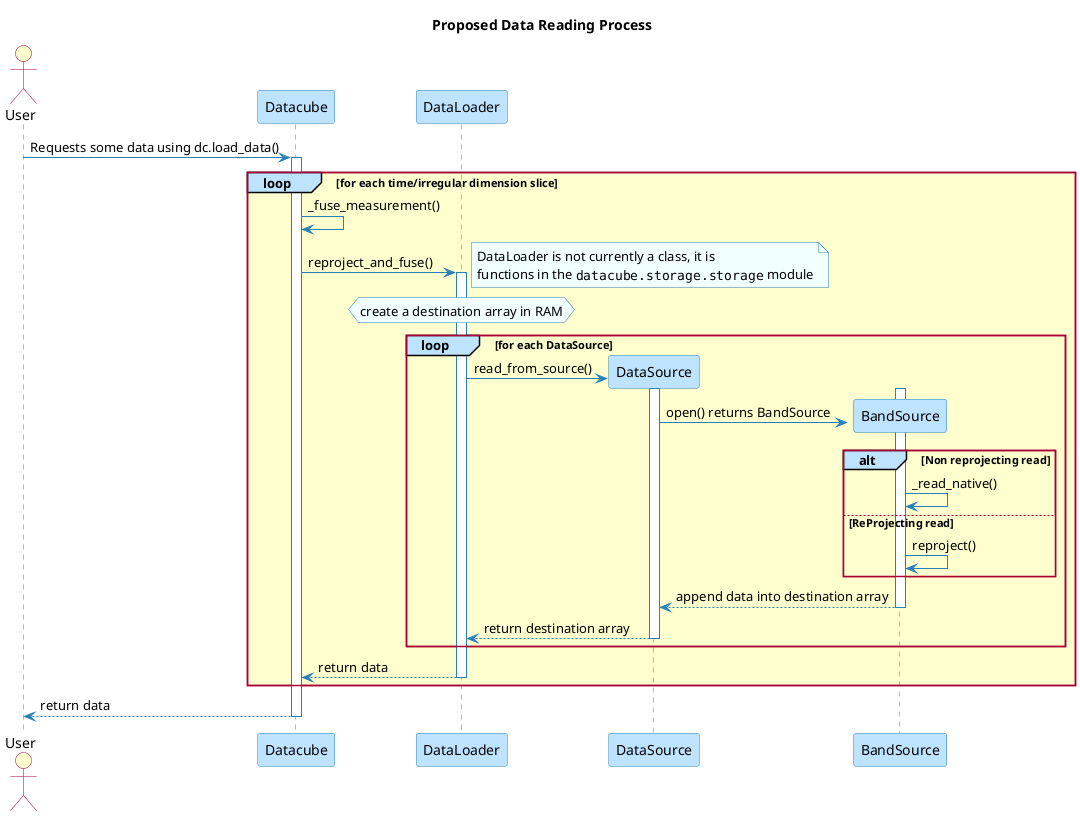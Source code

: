 @startuml

skinparam backgroundColor white

skinparam note {
    BackgroundColor #F1FFFF
    BorderColor #2980B9
}

skinparam activity {
    BackgroundColor #BDE3FF
    ArrowColor #2980B9
    BorderColor #2980B9
    StartColor #227BC6
    EndColor #227BC6
    BarColor #227BC6
}

skinparam sequence {
    ArrowColor  #2980B9
    DividerBackgroundColor  #BDE3FF
    GroupBackgroundColor    #BDE3FF
    LifeLineBackgroundColor white
    LifeLineBorderColor #2980B9
    ParticipantBackgroundColor  #BDE3FF
    ParticipantBorderColor  #2980B9
    BoxLineColor    #2980B9
    BoxBackgroundColor  #DDDDDD
}

skinparam actorBackgroundColor #FEFECE
skinparam actorBorderColor    #A80036

skinparam usecaseArrowColor   #A80036
skinparam usecaseBackgroundColor  #FEFECE
skinparam usecaseBorderColor  #A80036

skinparam classArrowColor #A80036
skinparam classBackgroundColor    #FEFECE
skinparam classBorderColor    #A80036

skinparam objectArrowColor    #A80036
skinparam objectBackgroundColor   #FEFECE
skinparam objectBorderColor   #A80036

skinparam packageBackgroundColor  #FEFECE
skinparam packageBorderColor  #A80036

skinparam stereotypeCBackgroundColor  #ADD1B2
skinparam stereotypeABackgroundColor  #A9DCDF
skinparam stereotypeIBackgroundColor  #B4A7E5
skinparam stereotypeEBackgroundColor  #EB937F

skinparam componentArrowColor #A80036
skinparam componentBackgroundColor    #FEFECE
skinparam componentBorderColor    #A80036
skinparam componentInterfaceBackgroundColor   #FEFECE
skinparam componentInterfaceBorderColor   #A80036

skinparam stateBackgroundColor #BDE3FF
skinparam stateBorderColor #2980B9
skinparam stateArrowColor #2980B9
skinparam stateStartColor black
skinparam stateEndColor   black

title Proposed Data Reading Process
actor User


User -> Datacube: Requests some data using dc.load_data()
activate Datacube

loop for each time/irregular dimension slice
  Datacube -> Datacube: _fuse_measurement()
  Datacube -> DataLoader:  reproject_and_fuse()
  note right
    DataLoader is not currently a class, it is 
    functions in the ""datacube.storage.storage"" module
  end note
  activate DataLoader
  hnote over DataLoader : create a destination array in RAM
  loop for each DataSource
    create DataSource
    DataLoader -> DataSource: read_from_source()
    activate DataSource

    create BandSource
    activate BandSource
    DataSource -> BandSource: open() returns BandSource
    alt Non reprojecting read
        BandSource -> BandSource: _read_native()
    else ReProjecting read
        BandSource -> BandSource: reproject()
    end
    BandSource --> DataSource: append data into destination array
    deactivate BandSource
    DataSource --> DataLoader: return destination array
    deactivate DataSource
  end
  DataLoader --> Datacube: return data
  deactivate DataLoader

end

Datacube --> User: return data
deactivate Datacube


@enduml
